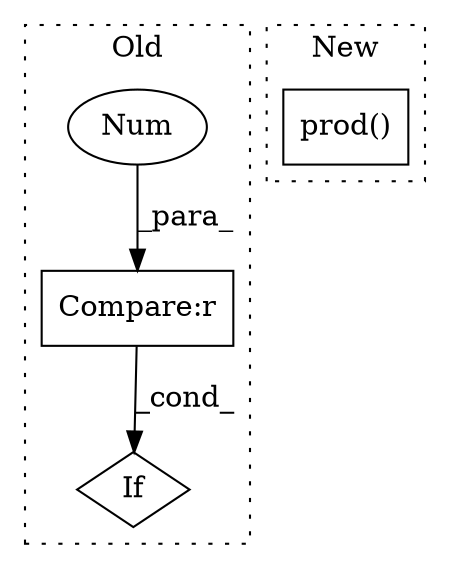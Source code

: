 digraph G {
subgraph cluster0 {
1 [label="If" a="96" s="11131" l="7" shape="diamond"];
3 [label="Compare:r" a="40" s="11131" l="7" shape="box"];
4 [label="Num" a="76" s="11136" l="2" shape="ellipse"];
label = "Old";
style="dotted";
}
subgraph cluster1 {
2 [label="prod()" a="75" s="11085,11100" l="8,1" shape="box"];
label = "New";
style="dotted";
}
3 -> 1 [label="_cond_"];
4 -> 3 [label="_para_"];
}